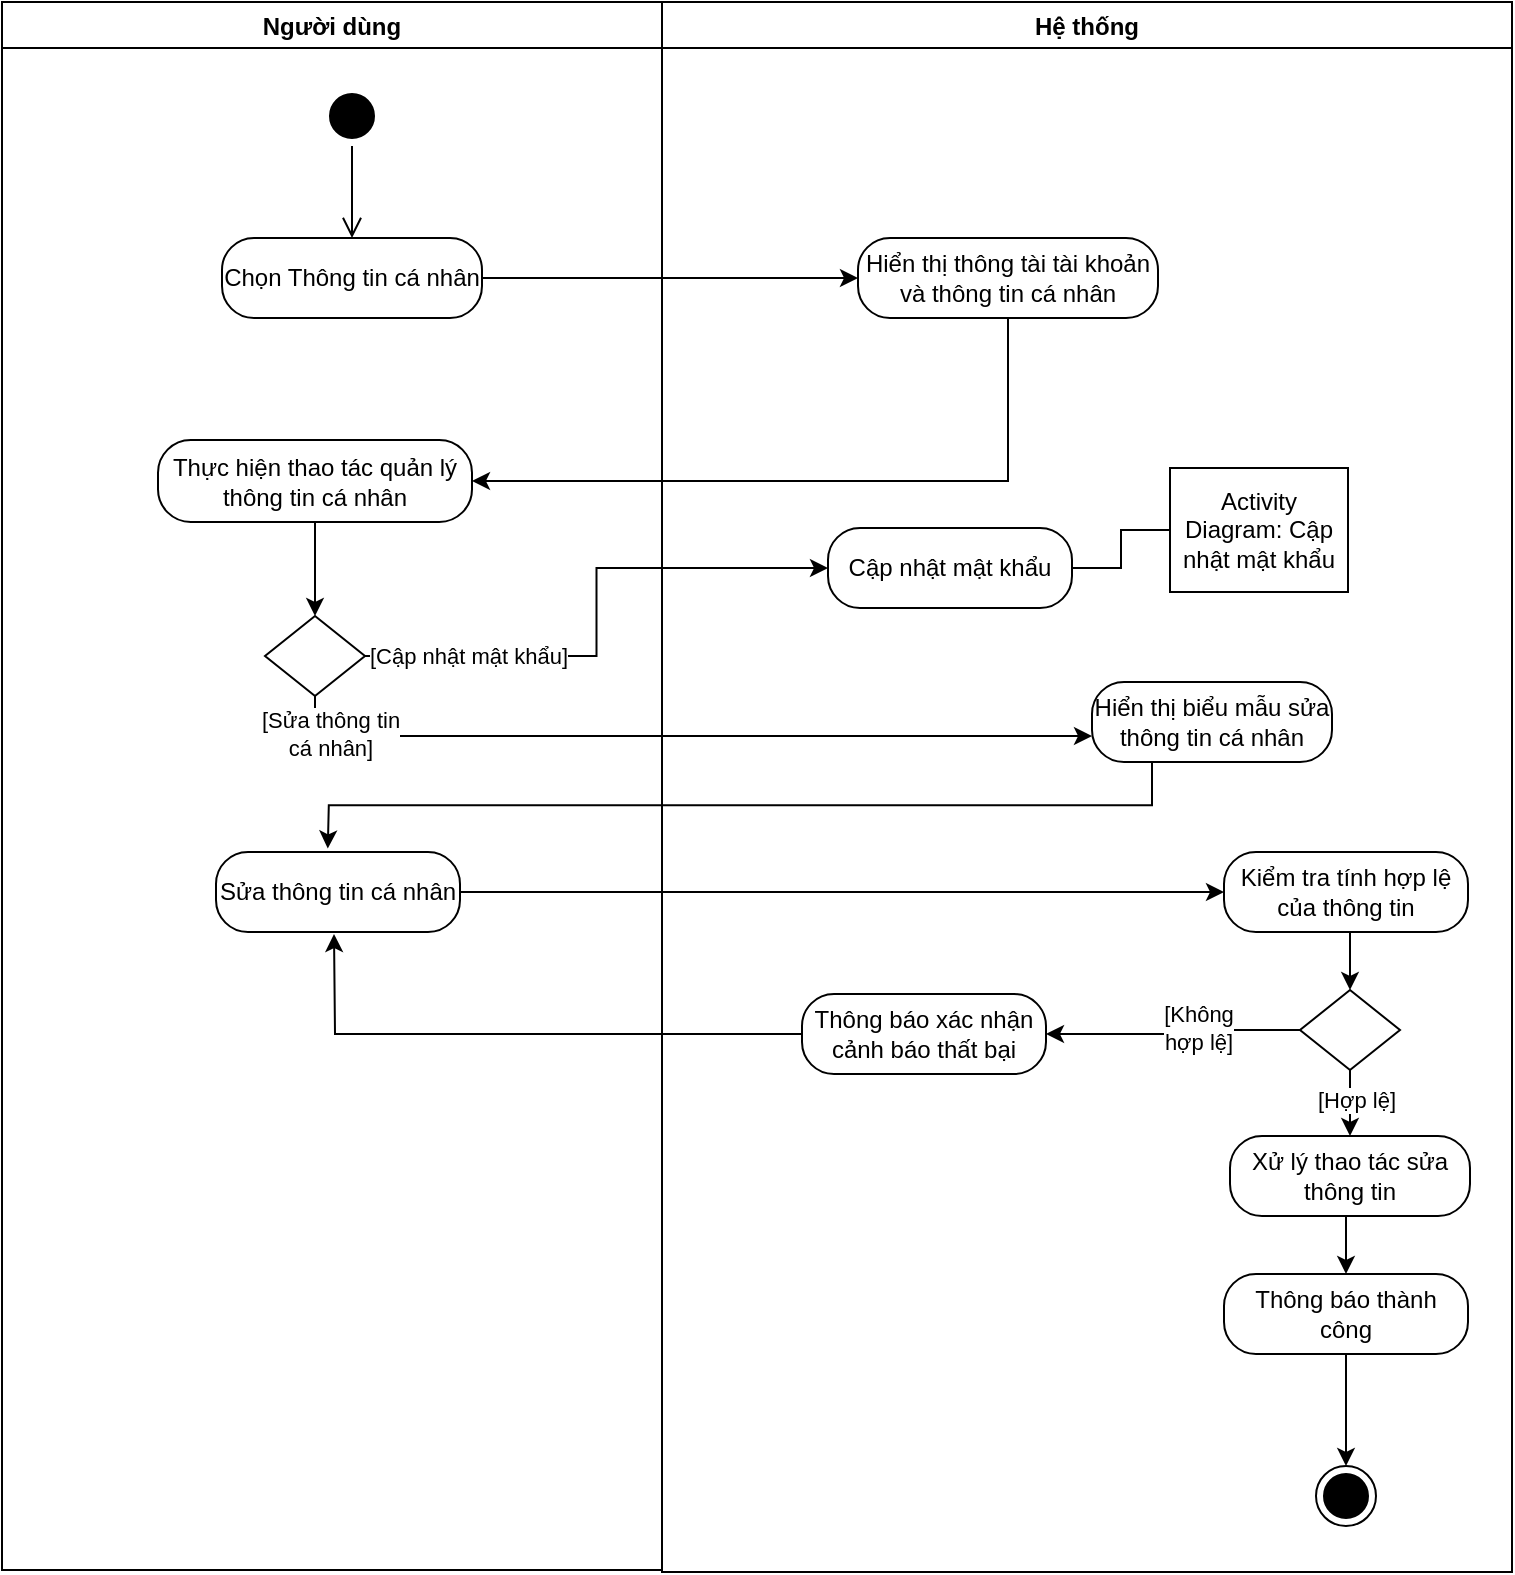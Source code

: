 <mxfile version="26.0.16">
  <diagram name="Page-1" id="5ACYIbUizrHD8ku5kGMO">
    <mxGraphModel dx="1235" dy="731" grid="0" gridSize="10" guides="1" tooltips="1" connect="1" arrows="1" fold="1" page="0" pageScale="1" pageWidth="2000" pageHeight="2000" math="0" shadow="0">
      <root>
        <mxCell id="0" />
        <mxCell id="1" parent="0" />
        <mxCell id="zhnObaHoQtvTRrIRb_5u-62" value="Hệ thống" style="swimlane;startSize=23;" vertex="1" parent="1">
          <mxGeometry x="370" y="190" width="425" height="785" as="geometry" />
        </mxCell>
        <mxCell id="zhnObaHoQtvTRrIRb_5u-63" value="Hiển thị thông tài tài khoản và thông tin cá nhân" style="rounded=1;whiteSpace=wrap;html=1;arcSize=40;fontColor=#000000;fillColor=#FFFFFF;strokeColor=#000000;" vertex="1" parent="zhnObaHoQtvTRrIRb_5u-62">
          <mxGeometry x="98" y="118" width="150" height="40" as="geometry" />
        </mxCell>
        <mxCell id="zhnObaHoQtvTRrIRb_5u-64" style="edgeStyle=orthogonalEdgeStyle;rounded=0;orthogonalLoop=1;jettySize=auto;html=1;exitX=0.5;exitY=1;exitDx=0;exitDy=0;" edge="1" parent="zhnObaHoQtvTRrIRb_5u-62" source="zhnObaHoQtvTRrIRb_5u-68" target="zhnObaHoQtvTRrIRb_5u-71">
          <mxGeometry relative="1" as="geometry">
            <mxPoint x="445" y="810" as="targetPoint" />
          </mxGeometry>
        </mxCell>
        <mxCell id="zhnObaHoQtvTRrIRb_5u-65" value="[Hợp lệ]" style="edgeLabel;html=1;align=center;verticalAlign=middle;resizable=0;points=[];" vertex="1" connectable="0" parent="zhnObaHoQtvTRrIRb_5u-64">
          <mxGeometry x="-0.352" y="3" relative="1" as="geometry">
            <mxPoint as="offset" />
          </mxGeometry>
        </mxCell>
        <mxCell id="zhnObaHoQtvTRrIRb_5u-66" style="edgeStyle=orthogonalEdgeStyle;rounded=0;orthogonalLoop=1;jettySize=auto;html=1;exitX=0;exitY=0.5;exitDx=0;exitDy=0;" edge="1" parent="zhnObaHoQtvTRrIRb_5u-62" source="zhnObaHoQtvTRrIRb_5u-68" target="zhnObaHoQtvTRrIRb_5u-77">
          <mxGeometry relative="1" as="geometry">
            <mxPoint x="174" y="461" as="targetPoint" />
          </mxGeometry>
        </mxCell>
        <mxCell id="zhnObaHoQtvTRrIRb_5u-67" value="[Không&lt;div&gt;hợp lệ]&lt;/div&gt;" style="edgeLabel;html=1;align=center;verticalAlign=middle;resizable=0;points=[];" vertex="1" connectable="0" parent="zhnObaHoQtvTRrIRb_5u-66">
          <mxGeometry x="-0.207" y="-1" relative="1" as="geometry">
            <mxPoint as="offset" />
          </mxGeometry>
        </mxCell>
        <mxCell id="zhnObaHoQtvTRrIRb_5u-68" value="" style="rhombus;whiteSpace=wrap;html=1;" vertex="1" parent="zhnObaHoQtvTRrIRb_5u-62">
          <mxGeometry x="319" y="494" width="50" height="40" as="geometry" />
        </mxCell>
        <mxCell id="zhnObaHoQtvTRrIRb_5u-69" value="" style="ellipse;html=1;shape=endState;fillColor=#000000;strokeColor=#000000;" vertex="1" parent="zhnObaHoQtvTRrIRb_5u-62">
          <mxGeometry x="327" y="732" width="30" height="30" as="geometry" />
        </mxCell>
        <mxCell id="zhnObaHoQtvTRrIRb_5u-70" style="edgeStyle=orthogonalEdgeStyle;shape=connector;rounded=0;orthogonalLoop=1;jettySize=auto;html=1;exitX=0.5;exitY=1;exitDx=0;exitDy=0;entryX=0.5;entryY=0;entryDx=0;entryDy=0;strokeColor=default;align=center;verticalAlign=middle;fontFamily=Helvetica;fontSize=11;fontColor=default;labelBackgroundColor=default;startFill=0;endArrow=classic;endFill=1;" edge="1" parent="zhnObaHoQtvTRrIRb_5u-62" source="zhnObaHoQtvTRrIRb_5u-71" target="zhnObaHoQtvTRrIRb_5u-73">
          <mxGeometry relative="1" as="geometry">
            <mxPoint x="201" y="524" as="targetPoint" />
          </mxGeometry>
        </mxCell>
        <mxCell id="zhnObaHoQtvTRrIRb_5u-71" value="Xử lý thao tác sửa thông tin" style="rounded=1;whiteSpace=wrap;html=1;arcSize=40;fontColor=#000000;fillColor=#FFFFFF;strokeColor=#000000;" vertex="1" parent="zhnObaHoQtvTRrIRb_5u-62">
          <mxGeometry x="284" y="567" width="120" height="40" as="geometry" />
        </mxCell>
        <mxCell id="zhnObaHoQtvTRrIRb_5u-106" style="edgeStyle=orthogonalEdgeStyle;rounded=0;orthogonalLoop=1;jettySize=auto;html=1;exitX=0.5;exitY=1;exitDx=0;exitDy=0;entryX=0.5;entryY=0;entryDx=0;entryDy=0;" edge="1" parent="zhnObaHoQtvTRrIRb_5u-62" source="zhnObaHoQtvTRrIRb_5u-73" target="zhnObaHoQtvTRrIRb_5u-69">
          <mxGeometry relative="1" as="geometry" />
        </mxCell>
        <mxCell id="zhnObaHoQtvTRrIRb_5u-73" value="Thông báo thành công" style="rounded=1;whiteSpace=wrap;html=1;arcSize=40;fontColor=#000000;fillColor=#FFFFFF;strokeColor=#000000;" vertex="1" parent="zhnObaHoQtvTRrIRb_5u-62">
          <mxGeometry x="281" y="636" width="122" height="40" as="geometry" />
        </mxCell>
        <mxCell id="zhnObaHoQtvTRrIRb_5u-103" style="edgeStyle=orthogonalEdgeStyle;rounded=0;orthogonalLoop=1;jettySize=auto;html=1;exitX=0.25;exitY=1;exitDx=0;exitDy=0;" edge="1" parent="zhnObaHoQtvTRrIRb_5u-62" source="zhnObaHoQtvTRrIRb_5u-75">
          <mxGeometry relative="1" as="geometry">
            <mxPoint x="-167.103" y="423.241" as="targetPoint" />
          </mxGeometry>
        </mxCell>
        <mxCell id="zhnObaHoQtvTRrIRb_5u-75" value="Hiển thị biểu mẫu sửa thông tin cá nhân" style="rounded=1;whiteSpace=wrap;html=1;arcSize=40;fontColor=#000000;fillColor=#FFFFFF;strokeColor=#000000;" vertex="1" parent="zhnObaHoQtvTRrIRb_5u-62">
          <mxGeometry x="215" y="340" width="120" height="40" as="geometry" />
        </mxCell>
        <mxCell id="zhnObaHoQtvTRrIRb_5u-105" style="edgeStyle=orthogonalEdgeStyle;rounded=0;orthogonalLoop=1;jettySize=auto;html=1;exitX=0;exitY=0.5;exitDx=0;exitDy=0;" edge="1" parent="zhnObaHoQtvTRrIRb_5u-62" source="zhnObaHoQtvTRrIRb_5u-77">
          <mxGeometry relative="1" as="geometry">
            <mxPoint x="-164" y="466" as="targetPoint" />
          </mxGeometry>
        </mxCell>
        <mxCell id="zhnObaHoQtvTRrIRb_5u-77" value="Thông báo xác nhận cảnh báo thất bại" style="rounded=1;whiteSpace=wrap;html=1;arcSize=40;fontColor=#000000;fillColor=#FFFFFF;strokeColor=#000000;" vertex="1" parent="zhnObaHoQtvTRrIRb_5u-62">
          <mxGeometry x="70" y="496" width="122" height="40" as="geometry" />
        </mxCell>
        <mxCell id="zhnObaHoQtvTRrIRb_5u-100" value="" style="edgeStyle=orthogonalEdgeStyle;rounded=0;orthogonalLoop=1;jettySize=auto;html=1;endArrow=none;startFill=0;" edge="1" parent="zhnObaHoQtvTRrIRb_5u-62" source="zhnObaHoQtvTRrIRb_5u-95" target="zhnObaHoQtvTRrIRb_5u-96">
          <mxGeometry relative="1" as="geometry" />
        </mxCell>
        <mxCell id="zhnObaHoQtvTRrIRb_5u-95" value="Cập nhật mật khẩu" style="rounded=1;whiteSpace=wrap;html=1;arcSize=40;fontColor=#000000;fillColor=#FFFFFF;strokeColor=#000000;" vertex="1" parent="zhnObaHoQtvTRrIRb_5u-62">
          <mxGeometry x="83" y="263" width="122" height="40" as="geometry" />
        </mxCell>
        <mxCell id="zhnObaHoQtvTRrIRb_5u-96" value="Activity Diagram: Cập nhật mật khẩu" style="shape=note;whiteSpace=wrap;html=1;backgroundOutline=1;darkOpacity=0.05;size=0;" vertex="1" parent="zhnObaHoQtvTRrIRb_5u-62">
          <mxGeometry x="254" y="233" width="89" height="62" as="geometry" />
        </mxCell>
        <mxCell id="zhnObaHoQtvTRrIRb_5u-111" style="edgeStyle=orthogonalEdgeStyle;rounded=0;orthogonalLoop=1;jettySize=auto;html=1;exitX=0.5;exitY=1;exitDx=0;exitDy=0;entryX=0.5;entryY=0;entryDx=0;entryDy=0;" edge="1" parent="zhnObaHoQtvTRrIRb_5u-62" source="zhnObaHoQtvTRrIRb_5u-107" target="zhnObaHoQtvTRrIRb_5u-68">
          <mxGeometry relative="1" as="geometry" />
        </mxCell>
        <mxCell id="zhnObaHoQtvTRrIRb_5u-107" value="Kiểm tra tính hợp lệ của thông tin" style="rounded=1;whiteSpace=wrap;html=1;arcSize=40;fontColor=#000000;fillColor=#FFFFFF;strokeColor=#000000;" vertex="1" parent="zhnObaHoQtvTRrIRb_5u-62">
          <mxGeometry x="281" y="425" width="122" height="40" as="geometry" />
        </mxCell>
        <mxCell id="zhnObaHoQtvTRrIRb_5u-80" value="Người dùng" style="swimlane;startSize=23;" vertex="1" parent="1">
          <mxGeometry x="40" y="190" width="330" height="784" as="geometry" />
        </mxCell>
        <mxCell id="zhnObaHoQtvTRrIRb_5u-81" value="Chọn Thông tin cá nhân" style="rounded=1;whiteSpace=wrap;html=1;arcSize=40;fontColor=#000000;fillColor=#FFFFFF;strokeColor=#000000;" vertex="1" parent="zhnObaHoQtvTRrIRb_5u-80">
          <mxGeometry x="110" y="118" width="130" height="40" as="geometry" />
        </mxCell>
        <mxCell id="zhnObaHoQtvTRrIRb_5u-82" value="" style="ellipse;html=1;shape=startState;fillColor=#000000;strokeColor=#000000;" vertex="1" parent="zhnObaHoQtvTRrIRb_5u-80">
          <mxGeometry x="160" y="42" width="30" height="30" as="geometry" />
        </mxCell>
        <mxCell id="zhnObaHoQtvTRrIRb_5u-83" value="" style="edgeStyle=orthogonalEdgeStyle;html=1;verticalAlign=bottom;endArrow=open;endSize=8;strokeColor=#000000;rounded=0;entryX=0.5;entryY=0;entryDx=0;entryDy=0;" edge="1" parent="zhnObaHoQtvTRrIRb_5u-80" source="zhnObaHoQtvTRrIRb_5u-82" target="zhnObaHoQtvTRrIRb_5u-81">
          <mxGeometry relative="1" as="geometry">
            <mxPoint x="90" y="130" as="targetPoint" />
          </mxGeometry>
        </mxCell>
        <mxCell id="zhnObaHoQtvTRrIRb_5u-89" style="edgeStyle=orthogonalEdgeStyle;rounded=0;orthogonalLoop=1;jettySize=auto;html=1;exitX=0.5;exitY=1;exitDx=0;exitDy=0;" edge="1" parent="zhnObaHoQtvTRrIRb_5u-80" source="zhnObaHoQtvTRrIRb_5u-84" target="zhnObaHoQtvTRrIRb_5u-88">
          <mxGeometry relative="1" as="geometry" />
        </mxCell>
        <mxCell id="zhnObaHoQtvTRrIRb_5u-84" value="Thực hiện thao tác quản lý thông tin cá nhân" style="rounded=1;whiteSpace=wrap;html=1;arcSize=40;fontColor=#000000;fillColor=#FFFFFF;strokeColor=#000000;" vertex="1" parent="zhnObaHoQtvTRrIRb_5u-80">
          <mxGeometry x="78" y="219" width="157" height="41" as="geometry" />
        </mxCell>
        <mxCell id="zhnObaHoQtvTRrIRb_5u-88" value="" style="rhombus;whiteSpace=wrap;html=1;" vertex="1" parent="zhnObaHoQtvTRrIRb_5u-80">
          <mxGeometry x="131.5" y="307" width="50" height="40" as="geometry" />
        </mxCell>
        <mxCell id="zhnObaHoQtvTRrIRb_5u-104" value="Sửa thông tin cá nhân" style="rounded=1;whiteSpace=wrap;html=1;arcSize=40;fontColor=#000000;fillColor=#FFFFFF;strokeColor=#000000;" vertex="1" parent="zhnObaHoQtvTRrIRb_5u-80">
          <mxGeometry x="107" y="425" width="122" height="40" as="geometry" />
        </mxCell>
        <mxCell id="zhnObaHoQtvTRrIRb_5u-85" style="edgeStyle=orthogonalEdgeStyle;rounded=0;orthogonalLoop=1;jettySize=auto;html=1;exitX=1;exitY=0.5;exitDx=0;exitDy=0;" edge="1" parent="1" source="zhnObaHoQtvTRrIRb_5u-81" target="zhnObaHoQtvTRrIRb_5u-63">
          <mxGeometry relative="1" as="geometry" />
        </mxCell>
        <mxCell id="zhnObaHoQtvTRrIRb_5u-86" style="edgeStyle=orthogonalEdgeStyle;rounded=0;orthogonalLoop=1;jettySize=auto;html=1;exitX=0.5;exitY=1;exitDx=0;exitDy=0;entryX=1;entryY=0.5;entryDx=0;entryDy=0;" edge="1" parent="1" source="zhnObaHoQtvTRrIRb_5u-63" target="zhnObaHoQtvTRrIRb_5u-84">
          <mxGeometry relative="1" as="geometry" />
        </mxCell>
        <mxCell id="zhnObaHoQtvTRrIRb_5u-93" style="edgeStyle=orthogonalEdgeStyle;rounded=0;orthogonalLoop=1;jettySize=auto;html=1;exitX=1;exitY=0.5;exitDx=0;exitDy=0;entryX=0;entryY=0.5;entryDx=0;entryDy=0;" edge="1" parent="1" source="zhnObaHoQtvTRrIRb_5u-88" target="zhnObaHoQtvTRrIRb_5u-95">
          <mxGeometry relative="1" as="geometry">
            <mxPoint x="408.333" y="621.167" as="targetPoint" />
            <mxPoint x="276" y="552" as="sourcePoint" />
          </mxGeometry>
        </mxCell>
        <mxCell id="zhnObaHoQtvTRrIRb_5u-94" value="[Cập nhật mật khẩu]" style="edgeLabel;html=1;align=center;verticalAlign=middle;resizable=0;points=[];" vertex="1" connectable="0" parent="zhnObaHoQtvTRrIRb_5u-93">
          <mxGeometry x="-0.861" y="3" relative="1" as="geometry">
            <mxPoint x="32" y="3" as="offset" />
          </mxGeometry>
        </mxCell>
        <mxCell id="zhnObaHoQtvTRrIRb_5u-101" style="edgeStyle=orthogonalEdgeStyle;rounded=0;orthogonalLoop=1;jettySize=auto;html=1;exitX=0.5;exitY=1;exitDx=0;exitDy=0;" edge="1" parent="1" source="zhnObaHoQtvTRrIRb_5u-88" target="zhnObaHoQtvTRrIRb_5u-75">
          <mxGeometry relative="1" as="geometry">
            <Array as="points">
              <mxPoint x="196" y="557" />
            </Array>
          </mxGeometry>
        </mxCell>
        <mxCell id="zhnObaHoQtvTRrIRb_5u-102" value="[Sửa thông tin&lt;div&gt;cá nhân]&lt;/div&gt;" style="edgeLabel;html=1;align=center;verticalAlign=middle;resizable=0;points=[];" vertex="1" connectable="0" parent="zhnObaHoQtvTRrIRb_5u-101">
          <mxGeometry x="-0.867" y="1" relative="1" as="geometry">
            <mxPoint as="offset" />
          </mxGeometry>
        </mxCell>
        <mxCell id="zhnObaHoQtvTRrIRb_5u-108" style="edgeStyle=orthogonalEdgeStyle;rounded=0;orthogonalLoop=1;jettySize=auto;html=1;exitX=1;exitY=0.5;exitDx=0;exitDy=0;entryX=0;entryY=0.5;entryDx=0;entryDy=0;" edge="1" parent="1" source="zhnObaHoQtvTRrIRb_5u-104" target="zhnObaHoQtvTRrIRb_5u-107">
          <mxGeometry relative="1" as="geometry" />
        </mxCell>
      </root>
    </mxGraphModel>
  </diagram>
</mxfile>

